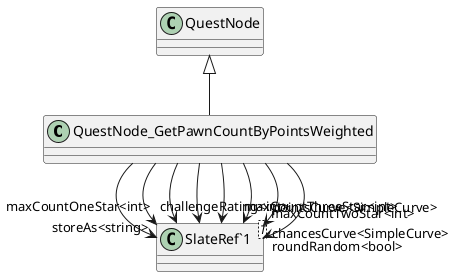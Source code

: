 @startuml
class QuestNode_GetPawnCountByPointsWeighted {
}
class "SlateRef`1"<T> {
}
QuestNode <|-- QuestNode_GetPawnCountByPointsWeighted
QuestNode_GetPawnCountByPointsWeighted --> "storeAs<string>" "SlateRef`1"
QuestNode_GetPawnCountByPointsWeighted --> "challengeRating<int>" "SlateRef`1"
QuestNode_GetPawnCountByPointsWeighted --> "maxCountOneStar<int>" "SlateRef`1"
QuestNode_GetPawnCountByPointsWeighted --> "maxCountTwoStar<int>" "SlateRef`1"
QuestNode_GetPawnCountByPointsWeighted --> "maxCountThreeStar<int>" "SlateRef`1"
QuestNode_GetPawnCountByPointsWeighted --> "pointsCurve<SimpleCurve>" "SlateRef`1"
QuestNode_GetPawnCountByPointsWeighted --> "chancesCurve<SimpleCurve>" "SlateRef`1"
QuestNode_GetPawnCountByPointsWeighted --> "roundRandom<bool>" "SlateRef`1"
@enduml
